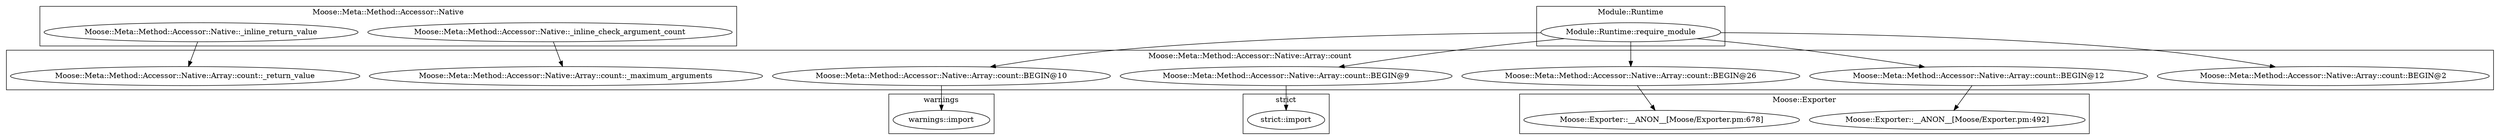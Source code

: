 digraph {
graph [overlap=false]
subgraph cluster_Moose_Meta_Method_Accessor_Native {
	label="Moose::Meta::Method::Accessor::Native";
	"Moose::Meta::Method::Accessor::Native::_inline_check_argument_count";
	"Moose::Meta::Method::Accessor::Native::_inline_return_value";
}
subgraph cluster_warnings {
	label="warnings";
	"warnings::import";
}
subgraph cluster_Module_Runtime {
	label="Module::Runtime";
	"Module::Runtime::require_module";
}
subgraph cluster_Moose_Exporter {
	label="Moose::Exporter";
	"Moose::Exporter::__ANON__[Moose/Exporter.pm:492]";
	"Moose::Exporter::__ANON__[Moose/Exporter.pm:678]";
}
subgraph cluster_Moose_Meta_Method_Accessor_Native_Array_count {
	label="Moose::Meta::Method::Accessor::Native::Array::count";
	"Moose::Meta::Method::Accessor::Native::Array::count::BEGIN@10";
	"Moose::Meta::Method::Accessor::Native::Array::count::BEGIN@9";
	"Moose::Meta::Method::Accessor::Native::Array::count::BEGIN@26";
	"Moose::Meta::Method::Accessor::Native::Array::count::_maximum_arguments";
	"Moose::Meta::Method::Accessor::Native::Array::count::_return_value";
	"Moose::Meta::Method::Accessor::Native::Array::count::BEGIN@2";
	"Moose::Meta::Method::Accessor::Native::Array::count::BEGIN@12";
}
subgraph cluster_strict {
	label="strict";
	"strict::import";
}
"Module::Runtime::require_module" -> "Moose::Meta::Method::Accessor::Native::Array::count::BEGIN@9";
"Module::Runtime::require_module" -> "Moose::Meta::Method::Accessor::Native::Array::count::BEGIN@10";
"Module::Runtime::require_module" -> "Moose::Meta::Method::Accessor::Native::Array::count::BEGIN@12";
"Module::Runtime::require_module" -> "Moose::Meta::Method::Accessor::Native::Array::count::BEGIN@2";
"Moose::Meta::Method::Accessor::Native::Array::count::BEGIN@9" -> "strict::import";
"Moose::Meta::Method::Accessor::Native::Array::count::BEGIN@26" -> "Moose::Exporter::__ANON__[Moose/Exporter.pm:678]";
"Moose::Meta::Method::Accessor::Native::Array::count::BEGIN@12" -> "Moose::Exporter::__ANON__[Moose/Exporter.pm:492]";
"Moose::Meta::Method::Accessor::Native::Array::count::BEGIN@10" -> "warnings::import";
"Module::Runtime::require_module" -> "Moose::Meta::Method::Accessor::Native::Array::count::BEGIN@26";
"Moose::Meta::Method::Accessor::Native::_inline_return_value" -> "Moose::Meta::Method::Accessor::Native::Array::count::_return_value";
"Moose::Meta::Method::Accessor::Native::_inline_check_argument_count" -> "Moose::Meta::Method::Accessor::Native::Array::count::_maximum_arguments";
}
